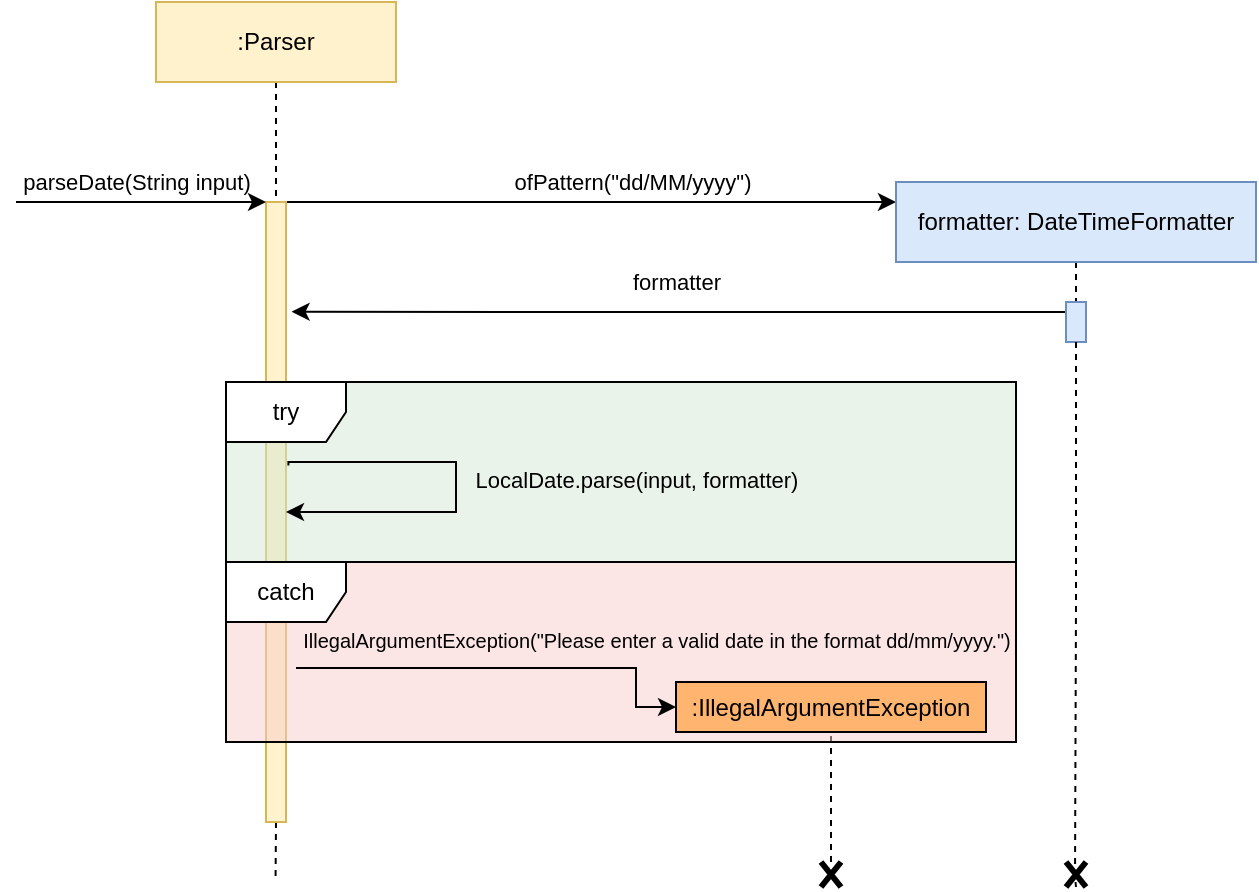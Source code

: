 <mxfile version="21.1.0" type="github">
  <diagram name="Page-1" id="2YBvvXClWsGukQMizWep">
    <mxGraphModel dx="632" dy="1058" grid="1" gridSize="10" guides="1" tooltips="1" connect="1" arrows="1" fold="1" page="1" pageScale="1" pageWidth="850" pageHeight="1100" math="0" shadow="0">
      <root>
        <mxCell id="0" />
        <mxCell id="1" parent="0" />
        <mxCell id="7Qvk8xOmUhdKWUJX3VPR-8" style="edgeStyle=orthogonalEdgeStyle;rounded=0;orthogonalLoop=1;jettySize=auto;html=1;exitX=0.5;exitY=1;exitDx=0;exitDy=0;entryX=0.5;entryY=0;entryDx=0;entryDy=0;dashed=1;endArrow=none;endFill=0;labelBackgroundColor=none;" edge="1" parent="1" source="7Qvk8xOmUhdKWUJX3VPR-6" target="7Qvk8xOmUhdKWUJX3VPR-7">
          <mxGeometry relative="1" as="geometry" />
        </mxCell>
        <mxCell id="7Qvk8xOmUhdKWUJX3VPR-6" value=":Parser" style="rounded=0;whiteSpace=wrap;html=1;labelBackgroundColor=none;fillColor=#fff2cc;strokeColor=#d6b656;" vertex="1" parent="1">
          <mxGeometry x="100" y="380" width="120" height="40" as="geometry" />
        </mxCell>
        <mxCell id="7Qvk8xOmUhdKWUJX3VPR-15" value="ofPattern(&quot;dd/MM/yyyy&quot;)" style="edgeStyle=orthogonalEdgeStyle;rounded=0;orthogonalLoop=1;jettySize=auto;html=1;exitX=1;exitY=0;exitDx=0;exitDy=0;labelBackgroundColor=none;" edge="1" parent="1" source="7Qvk8xOmUhdKWUJX3VPR-7" target="7Qvk8xOmUhdKWUJX3VPR-9">
          <mxGeometry x="0.135" y="10" relative="1" as="geometry">
            <Array as="points">
              <mxPoint x="240" y="480" />
              <mxPoint x="240" y="480" />
            </Array>
            <mxPoint as="offset" />
          </mxGeometry>
        </mxCell>
        <mxCell id="7Qvk8xOmUhdKWUJX3VPR-38" style="edgeStyle=orthogonalEdgeStyle;rounded=0;orthogonalLoop=1;jettySize=auto;html=1;exitX=0.5;exitY=1;exitDx=0;exitDy=0;labelBackgroundColor=none;dashed=1;endArrow=none;endFill=0;" edge="1" parent="1" source="7Qvk8xOmUhdKWUJX3VPR-7">
          <mxGeometry relative="1" as="geometry">
            <mxPoint x="159.765" y="820" as="targetPoint" />
          </mxGeometry>
        </mxCell>
        <mxCell id="7Qvk8xOmUhdKWUJX3VPR-7" value="" style="rounded=0;whiteSpace=wrap;html=1;labelBackgroundColor=none;fillColor=#fff2cc;strokeColor=#d6b656;" vertex="1" parent="1">
          <mxGeometry x="155" y="480" width="10" height="310" as="geometry" />
        </mxCell>
        <mxCell id="7Qvk8xOmUhdKWUJX3VPR-11" style="edgeStyle=orthogonalEdgeStyle;rounded=0;orthogonalLoop=1;jettySize=auto;html=1;exitX=0.5;exitY=1;exitDx=0;exitDy=0;entryX=0.5;entryY=0;entryDx=0;entryDy=0;dashed=1;endArrow=none;endFill=0;labelBackgroundColor=none;" edge="1" parent="1" source="7Qvk8xOmUhdKWUJX3VPR-9" target="7Qvk8xOmUhdKWUJX3VPR-10">
          <mxGeometry relative="1" as="geometry" />
        </mxCell>
        <mxCell id="7Qvk8xOmUhdKWUJX3VPR-9" value="formatter: DateTimeFormatter" style="rounded=0;whiteSpace=wrap;html=1;labelBackgroundColor=none;fillColor=#dae8fc;strokeColor=#6c8ebf;" vertex="1" parent="1">
          <mxGeometry x="470" y="470" width="180" height="40" as="geometry" />
        </mxCell>
        <mxCell id="7Qvk8xOmUhdKWUJX3VPR-19" value="formatter" style="edgeStyle=orthogonalEdgeStyle;rounded=0;orthogonalLoop=1;jettySize=auto;html=1;exitX=0;exitY=0.25;exitDx=0;exitDy=0;entryX=1.28;entryY=0.177;entryDx=0;entryDy=0;entryPerimeter=0;labelBackgroundColor=none;" edge="1" parent="1" source="7Qvk8xOmUhdKWUJX3VPR-10" target="7Qvk8xOmUhdKWUJX3VPR-7">
          <mxGeometry x="0.006" y="-15" relative="1" as="geometry">
            <mxPoint x="170" y="535" as="targetPoint" />
            <mxPoint as="offset" />
          </mxGeometry>
        </mxCell>
        <mxCell id="7Qvk8xOmUhdKWUJX3VPR-39" style="edgeStyle=orthogonalEdgeStyle;rounded=0;orthogonalLoop=1;jettySize=auto;html=1;exitX=0.5;exitY=1;exitDx=0;exitDy=0;dashed=1;endArrow=none;endFill=0;" edge="1" parent="1" source="7Qvk8xOmUhdKWUJX3VPR-40">
          <mxGeometry relative="1" as="geometry">
            <mxPoint x="559.765" y="820" as="targetPoint" />
          </mxGeometry>
        </mxCell>
        <mxCell id="7Qvk8xOmUhdKWUJX3VPR-10" value="" style="rounded=0;whiteSpace=wrap;html=1;labelBackgroundColor=none;fillColor=#dae8fc;strokeColor=#6c8ebf;" vertex="1" parent="1">
          <mxGeometry x="555" y="530" width="10" height="20" as="geometry" />
        </mxCell>
        <mxCell id="7Qvk8xOmUhdKWUJX3VPR-20" value="parseDate(String input)" style="endArrow=classic;html=1;rounded=0;entryX=0;entryY=0;entryDx=0;entryDy=0;labelBackgroundColor=none;" edge="1" parent="1" target="7Qvk8xOmUhdKWUJX3VPR-7">
          <mxGeometry x="-0.04" y="10" width="50" height="50" relative="1" as="geometry">
            <mxPoint x="30" y="480" as="sourcePoint" />
            <mxPoint x="140" y="490" as="targetPoint" />
            <Array as="points">
              <mxPoint x="90" y="480" />
            </Array>
            <mxPoint as="offset" />
          </mxGeometry>
        </mxCell>
        <mxCell id="7Qvk8xOmUhdKWUJX3VPR-32" value="" style="endArrow=none;dashed=1;html=1;strokeWidth=1;rounded=0;entryX=0.5;entryY=1;entryDx=0;entryDy=0;" edge="1" parent="1" source="7Qvk8xOmUhdKWUJX3VPR-33" target="7Qvk8xOmUhdKWUJX3VPR-26">
          <mxGeometry width="50" height="50" relative="1" as="geometry">
            <mxPoint x="438" y="770" as="sourcePoint" />
            <mxPoint x="360" y="670" as="targetPoint" />
          </mxGeometry>
        </mxCell>
        <mxCell id="7Qvk8xOmUhdKWUJX3VPR-33" value="" style="shape=umlDestroy;whiteSpace=wrap;html=1;strokeWidth=3;targetShapes=umlLifeline;aspect=fixed;" vertex="1" parent="1">
          <mxGeometry x="432.5" y="810" width="10" height="12.5" as="geometry" />
        </mxCell>
        <mxCell id="7Qvk8xOmUhdKWUJX3VPR-34" value="" style="group" vertex="1" connectable="0" parent="1">
          <mxGeometry x="135" y="570" width="395" height="90" as="geometry" />
        </mxCell>
        <mxCell id="7Qvk8xOmUhdKWUJX3VPR-35" value="" style="group" vertex="1" connectable="0" parent="7Qvk8xOmUhdKWUJX3VPR-34">
          <mxGeometry width="395" height="90" as="geometry" />
        </mxCell>
        <mxCell id="7Qvk8xOmUhdKWUJX3VPR-36" value="" style="group;fillColor=#d5e8d4;strokeColor=#82b366;opacity=50;" vertex="1" connectable="0" parent="7Qvk8xOmUhdKWUJX3VPR-35">
          <mxGeometry width="395" height="90" as="geometry" />
        </mxCell>
        <mxCell id="7Qvk8xOmUhdKWUJX3VPR-23" value="LocalDate.parse(input, formatter)" style="edgeStyle=orthogonalEdgeStyle;rounded=0;orthogonalLoop=1;jettySize=auto;html=1;exitX=1.12;exitY=0.425;exitDx=0;exitDy=0;entryX=1;entryY=0.5;entryDx=0;entryDy=0;exitPerimeter=0;labelBackgroundColor=none;" edge="1" parent="7Qvk8xOmUhdKWUJX3VPR-36" source="7Qvk8xOmUhdKWUJX3VPR-7" target="7Qvk8xOmUhdKWUJX3VPR-7">
          <mxGeometry x="-0.028" y="90" relative="1" as="geometry">
            <mxPoint x="215" y="220" as="targetPoint" />
            <Array as="points">
              <mxPoint x="31" y="40" />
              <mxPoint x="115" y="40" />
              <mxPoint x="115" y="65" />
            </Array>
            <mxPoint as="offset" />
          </mxGeometry>
        </mxCell>
        <mxCell id="7Qvk8xOmUhdKWUJX3VPR-18" value="try" style="shape=umlFrame;whiteSpace=wrap;html=1;pointerEvents=0;labelBackgroundColor=none;strokeColor=default;" vertex="1" parent="7Qvk8xOmUhdKWUJX3VPR-36">
          <mxGeometry width="395" height="90" as="geometry" />
        </mxCell>
        <mxCell id="7Qvk8xOmUhdKWUJX3VPR-37" value="" style="group;fillColor=#f8cecc;strokeColor=#b85450;opacity=50;fontColor=default;labelBackgroundColor=none;" vertex="1" connectable="0" parent="1">
          <mxGeometry x="135" y="660" width="395" height="90" as="geometry" />
        </mxCell>
        <mxCell id="7Qvk8xOmUhdKWUJX3VPR-25" value="catch" style="shape=umlFrame;whiteSpace=wrap;html=1;pointerEvents=0;labelBackgroundColor=none;fillColor=default;" vertex="1" parent="7Qvk8xOmUhdKWUJX3VPR-37">
          <mxGeometry width="395" height="90" as="geometry" />
        </mxCell>
        <mxCell id="7Qvk8xOmUhdKWUJX3VPR-30" value="IllegalArgumentException&lt;span style=&quot;font-size: 10px;&quot;&gt;(&lt;/span&gt;&lt;span style=&quot;font-size: 10px;&quot;&gt;&quot;Please enter a valid date in the format dd/mm/yyyy.&quot;)&lt;/span&gt;" style="edgeStyle=orthogonalEdgeStyle;rounded=0;orthogonalLoop=1;jettySize=auto;html=1;entryX=0;entryY=0.5;entryDx=0;entryDy=0;fontSize=10;fontFamily=Helvetica;fontColor=#000000;labelBackgroundColor=none;" edge="1" parent="7Qvk8xOmUhdKWUJX3VPR-37" target="7Qvk8xOmUhdKWUJX3VPR-26">
          <mxGeometry x="0.624" y="16" relative="1" as="geometry">
            <mxPoint x="35" y="53.0" as="sourcePoint" />
            <Array as="points">
              <mxPoint x="205" y="53.0" />
              <mxPoint x="205" y="73" />
            </Array>
            <mxPoint x="-6" y="-14" as="offset" />
          </mxGeometry>
        </mxCell>
        <mxCell id="7Qvk8xOmUhdKWUJX3VPR-26" value=":IllegalArgumentException" style="rounded=0;whiteSpace=wrap;html=1;fillColor=#FFB570;" vertex="1" parent="1">
          <mxGeometry x="360" y="720" width="155" height="25" as="geometry" />
        </mxCell>
        <mxCell id="7Qvk8xOmUhdKWUJX3VPR-41" value="" style="edgeStyle=orthogonalEdgeStyle;rounded=0;orthogonalLoop=1;jettySize=auto;html=1;exitX=0.5;exitY=1;exitDx=0;exitDy=0;dashed=1;endArrow=none;endFill=0;entryX=0.453;entryY=0.264;entryDx=0;entryDy=0;entryPerimeter=0;" edge="1" parent="1" source="7Qvk8xOmUhdKWUJX3VPR-10" target="7Qvk8xOmUhdKWUJX3VPR-40">
          <mxGeometry relative="1" as="geometry">
            <mxPoint x="570" y="810" as="targetPoint" />
            <mxPoint x="560" y="550" as="sourcePoint" />
          </mxGeometry>
        </mxCell>
        <mxCell id="7Qvk8xOmUhdKWUJX3VPR-40" value="" style="shape=umlDestroy;whiteSpace=wrap;html=1;strokeWidth=3;targetShapes=umlLifeline;aspect=fixed;" vertex="1" parent="1">
          <mxGeometry x="555" y="810" width="10" height="12.5" as="geometry" />
        </mxCell>
      </root>
    </mxGraphModel>
  </diagram>
</mxfile>
